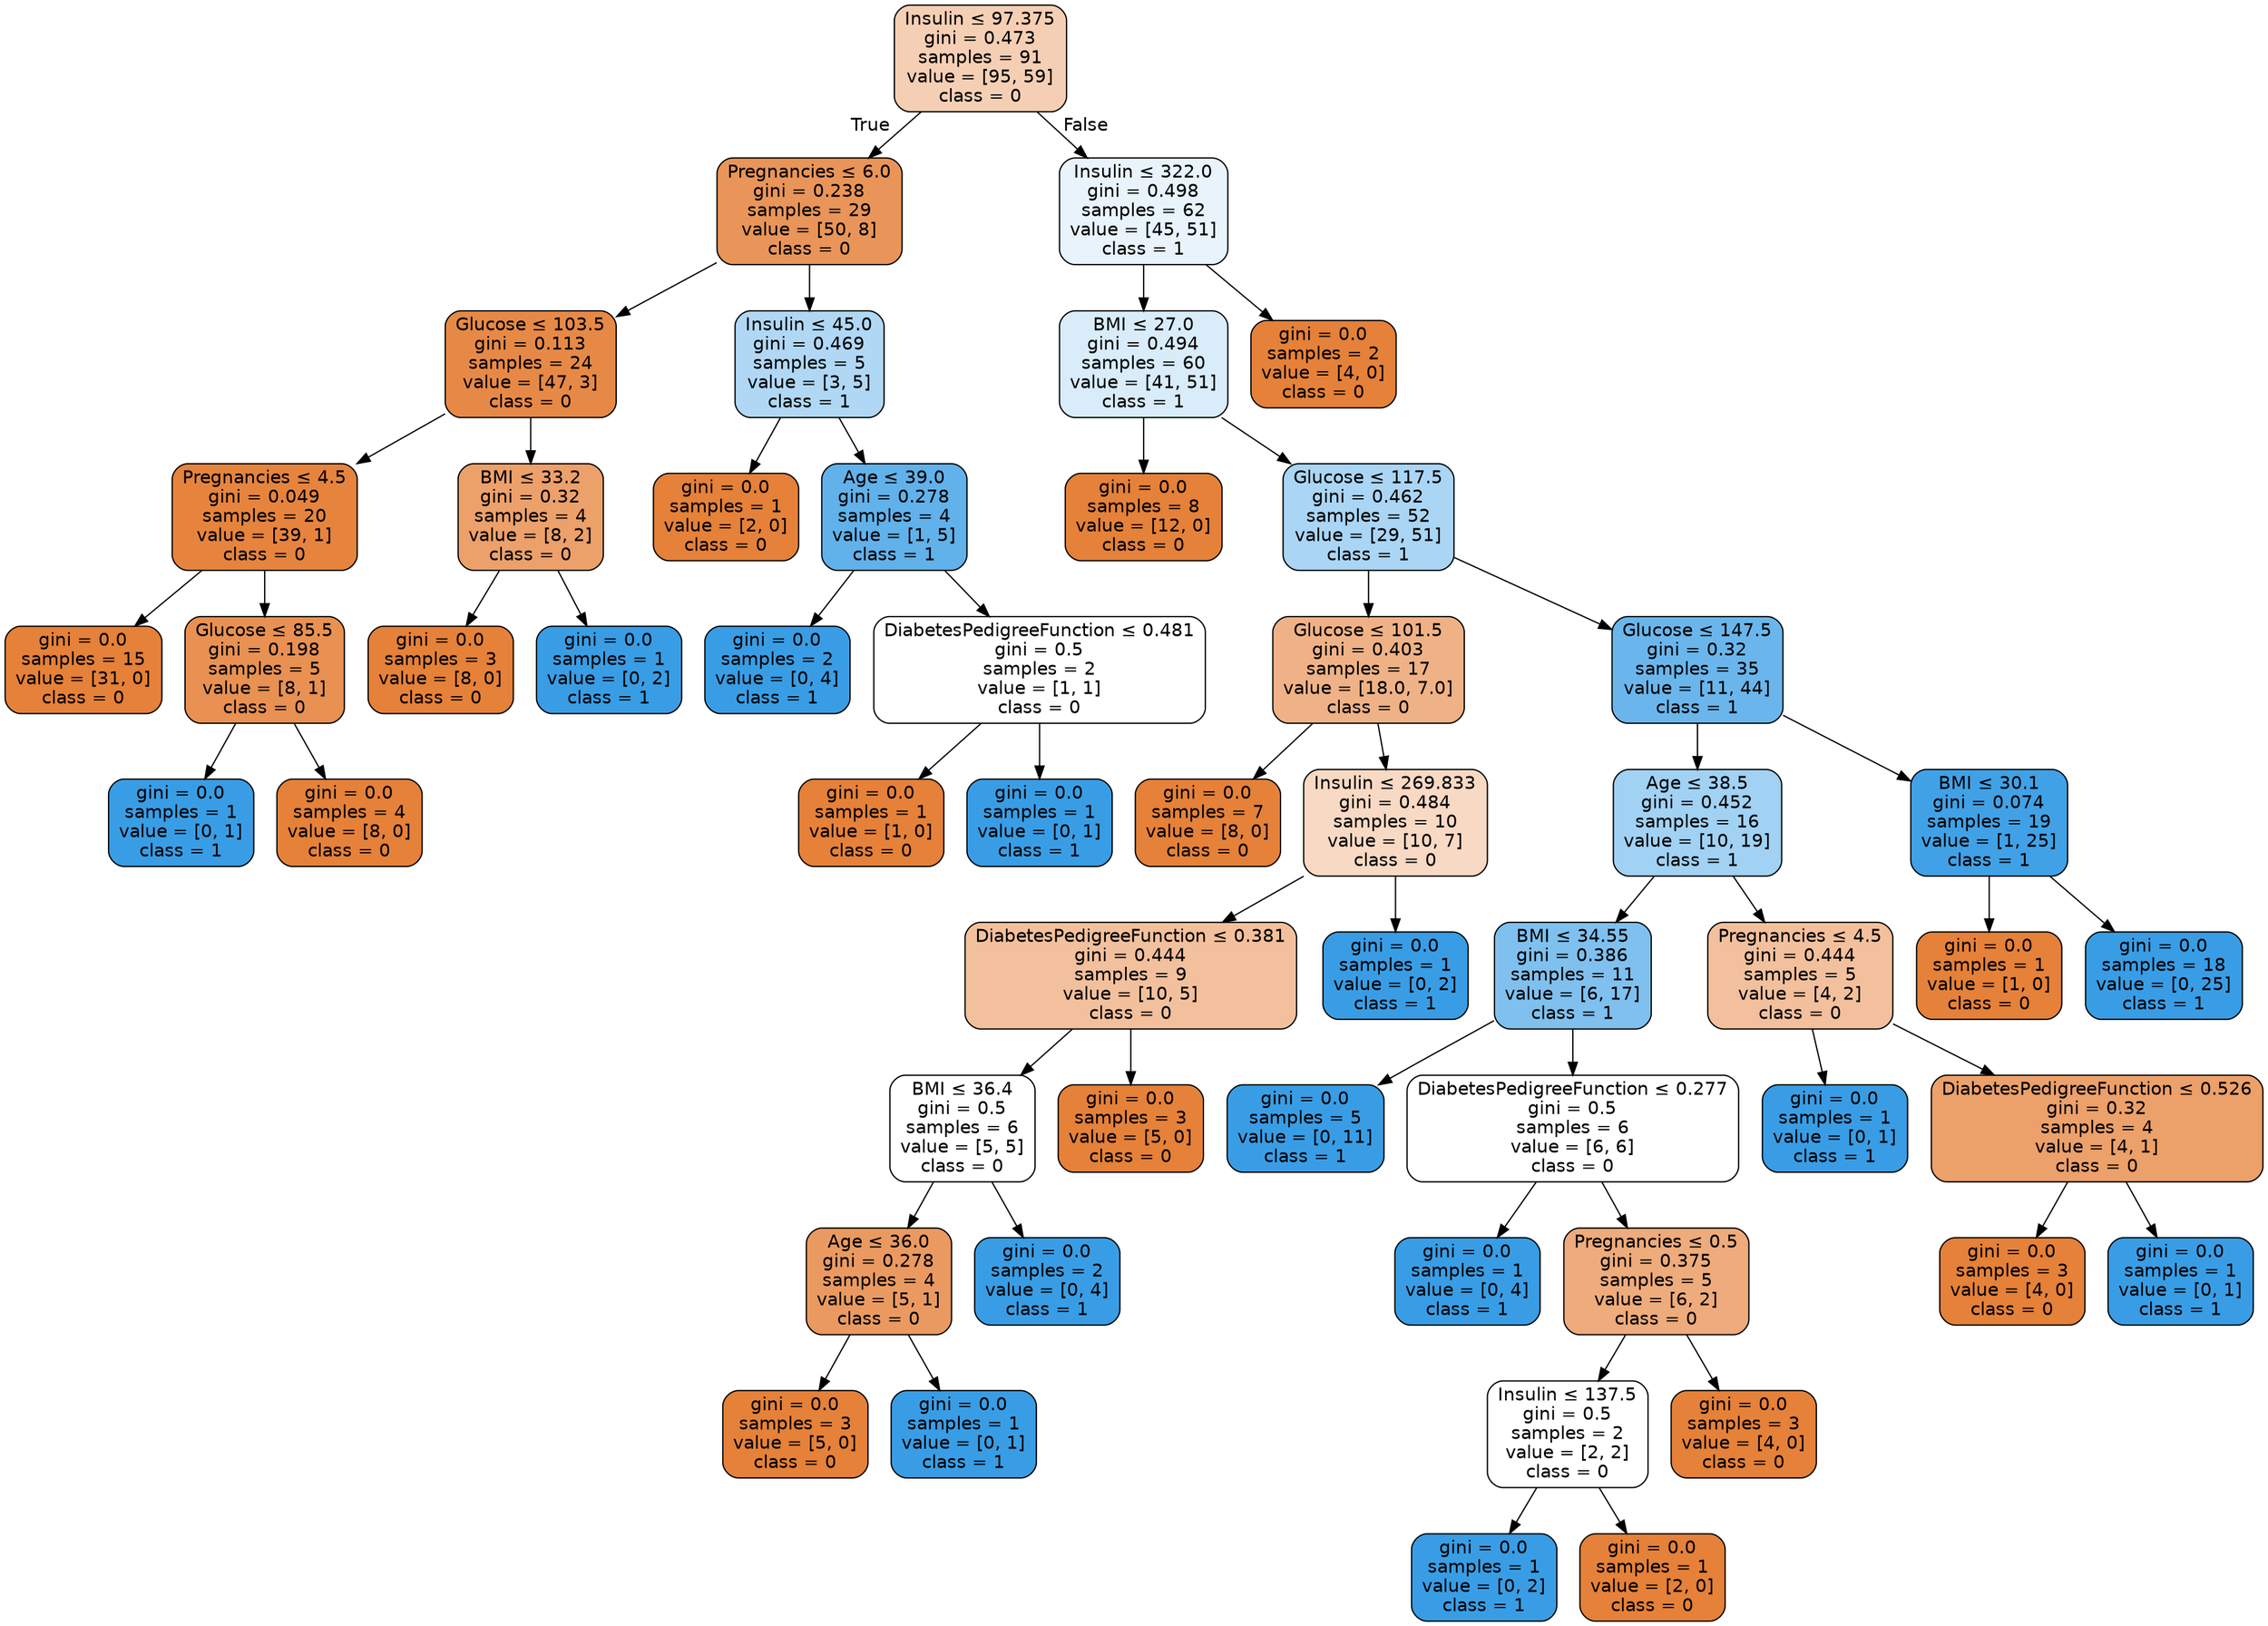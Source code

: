 digraph Tree {
node [shape=box, style="filled, rounded", color="black", fontname="helvetica"] ;
edge [fontname="helvetica"] ;
0 [label=<Insulin &le; 97.375<br/>gini = 0.473<br/>samples = 91<br/>value = [95, 59]<br/>class = 0>, fillcolor="#f5cfb4"] ;
1 [label=<Pregnancies &le; 6.0<br/>gini = 0.238<br/>samples = 29<br/>value = [50, 8]<br/>class = 0>, fillcolor="#e99559"] ;
0 -> 1 [labeldistance=2.5, labelangle=45, headlabel="True"] ;
2 [label=<Glucose &le; 103.5<br/>gini = 0.113<br/>samples = 24<br/>value = [47, 3]<br/>class = 0>, fillcolor="#e78946"] ;
1 -> 2 ;
3 [label=<Pregnancies &le; 4.5<br/>gini = 0.049<br/>samples = 20<br/>value = [39, 1]<br/>class = 0>, fillcolor="#e6843e"] ;
2 -> 3 ;
4 [label=<gini = 0.0<br/>samples = 15<br/>value = [31, 0]<br/>class = 0>, fillcolor="#e58139"] ;
3 -> 4 ;
5 [label=<Glucose &le; 85.5<br/>gini = 0.198<br/>samples = 5<br/>value = [8, 1]<br/>class = 0>, fillcolor="#e89152"] ;
3 -> 5 ;
6 [label=<gini = 0.0<br/>samples = 1<br/>value = [0, 1]<br/>class = 1>, fillcolor="#399de5"] ;
5 -> 6 ;
7 [label=<gini = 0.0<br/>samples = 4<br/>value = [8, 0]<br/>class = 0>, fillcolor="#e58139"] ;
5 -> 7 ;
8 [label=<BMI &le; 33.2<br/>gini = 0.32<br/>samples = 4<br/>value = [8, 2]<br/>class = 0>, fillcolor="#eca06a"] ;
2 -> 8 ;
9 [label=<gini = 0.0<br/>samples = 3<br/>value = [8, 0]<br/>class = 0>, fillcolor="#e58139"] ;
8 -> 9 ;
10 [label=<gini = 0.0<br/>samples = 1<br/>value = [0, 2]<br/>class = 1>, fillcolor="#399de5"] ;
8 -> 10 ;
11 [label=<Insulin &le; 45.0<br/>gini = 0.469<br/>samples = 5<br/>value = [3, 5]<br/>class = 1>, fillcolor="#b0d8f5"] ;
1 -> 11 ;
12 [label=<gini = 0.0<br/>samples = 1<br/>value = [2, 0]<br/>class = 0>, fillcolor="#e58139"] ;
11 -> 12 ;
13 [label=<Age &le; 39.0<br/>gini = 0.278<br/>samples = 4<br/>value = [1, 5]<br/>class = 1>, fillcolor="#61b1ea"] ;
11 -> 13 ;
14 [label=<gini = 0.0<br/>samples = 2<br/>value = [0, 4]<br/>class = 1>, fillcolor="#399de5"] ;
13 -> 14 ;
15 [label=<DiabetesPedigreeFunction &le; 0.481<br/>gini = 0.5<br/>samples = 2<br/>value = [1, 1]<br/>class = 0>, fillcolor="#ffffff"] ;
13 -> 15 ;
16 [label=<gini = 0.0<br/>samples = 1<br/>value = [1, 0]<br/>class = 0>, fillcolor="#e58139"] ;
15 -> 16 ;
17 [label=<gini = 0.0<br/>samples = 1<br/>value = [0, 1]<br/>class = 1>, fillcolor="#399de5"] ;
15 -> 17 ;
18 [label=<Insulin &le; 322.0<br/>gini = 0.498<br/>samples = 62<br/>value = [45, 51]<br/>class = 1>, fillcolor="#e8f3fc"] ;
0 -> 18 [labeldistance=2.5, labelangle=-45, headlabel="False"] ;
19 [label=<BMI &le; 27.0<br/>gini = 0.494<br/>samples = 60<br/>value = [41, 51]<br/>class = 1>, fillcolor="#d8ecfa"] ;
18 -> 19 ;
20 [label=<gini = 0.0<br/>samples = 8<br/>value = [12, 0]<br/>class = 0>, fillcolor="#e58139"] ;
19 -> 20 ;
21 [label=<Glucose &le; 117.5<br/>gini = 0.462<br/>samples = 52<br/>value = [29, 51]<br/>class = 1>, fillcolor="#aad5f4"] ;
19 -> 21 ;
22 [label=<Glucose &le; 101.5<br/>gini = 0.403<br/>samples = 17<br/>value = [18.0, 7.0]<br/>class = 0>, fillcolor="#efb286"] ;
21 -> 22 ;
23 [label=<gini = 0.0<br/>samples = 7<br/>value = [8, 0]<br/>class = 0>, fillcolor="#e58139"] ;
22 -> 23 ;
24 [label=<Insulin &le; 269.833<br/>gini = 0.484<br/>samples = 10<br/>value = [10, 7]<br/>class = 0>, fillcolor="#f7d9c4"] ;
22 -> 24 ;
25 [label=<DiabetesPedigreeFunction &le; 0.381<br/>gini = 0.444<br/>samples = 9<br/>value = [10, 5]<br/>class = 0>, fillcolor="#f2c09c"] ;
24 -> 25 ;
26 [label=<BMI &le; 36.4<br/>gini = 0.5<br/>samples = 6<br/>value = [5, 5]<br/>class = 0>, fillcolor="#ffffff"] ;
25 -> 26 ;
27 [label=<Age &le; 36.0<br/>gini = 0.278<br/>samples = 4<br/>value = [5, 1]<br/>class = 0>, fillcolor="#ea9a61"] ;
26 -> 27 ;
28 [label=<gini = 0.0<br/>samples = 3<br/>value = [5, 0]<br/>class = 0>, fillcolor="#e58139"] ;
27 -> 28 ;
29 [label=<gini = 0.0<br/>samples = 1<br/>value = [0, 1]<br/>class = 1>, fillcolor="#399de5"] ;
27 -> 29 ;
30 [label=<gini = 0.0<br/>samples = 2<br/>value = [0, 4]<br/>class = 1>, fillcolor="#399de5"] ;
26 -> 30 ;
31 [label=<gini = 0.0<br/>samples = 3<br/>value = [5, 0]<br/>class = 0>, fillcolor="#e58139"] ;
25 -> 31 ;
32 [label=<gini = 0.0<br/>samples = 1<br/>value = [0, 2]<br/>class = 1>, fillcolor="#399de5"] ;
24 -> 32 ;
33 [label=<Glucose &le; 147.5<br/>gini = 0.32<br/>samples = 35<br/>value = [11, 44]<br/>class = 1>, fillcolor="#6ab6ec"] ;
21 -> 33 ;
34 [label=<Age &le; 38.5<br/>gini = 0.452<br/>samples = 16<br/>value = [10, 19]<br/>class = 1>, fillcolor="#a1d1f3"] ;
33 -> 34 ;
35 [label=<BMI &le; 34.55<br/>gini = 0.386<br/>samples = 11<br/>value = [6, 17]<br/>class = 1>, fillcolor="#7fc0ee"] ;
34 -> 35 ;
36 [label=<gini = 0.0<br/>samples = 5<br/>value = [0, 11]<br/>class = 1>, fillcolor="#399de5"] ;
35 -> 36 ;
37 [label=<DiabetesPedigreeFunction &le; 0.277<br/>gini = 0.5<br/>samples = 6<br/>value = [6, 6]<br/>class = 0>, fillcolor="#ffffff"] ;
35 -> 37 ;
38 [label=<gini = 0.0<br/>samples = 1<br/>value = [0, 4]<br/>class = 1>, fillcolor="#399de5"] ;
37 -> 38 ;
39 [label=<Pregnancies &le; 0.5<br/>gini = 0.375<br/>samples = 5<br/>value = [6, 2]<br/>class = 0>, fillcolor="#eeab7b"] ;
37 -> 39 ;
40 [label=<Insulin &le; 137.5<br/>gini = 0.5<br/>samples = 2<br/>value = [2, 2]<br/>class = 0>, fillcolor="#ffffff"] ;
39 -> 40 ;
41 [label=<gini = 0.0<br/>samples = 1<br/>value = [0, 2]<br/>class = 1>, fillcolor="#399de5"] ;
40 -> 41 ;
42 [label=<gini = 0.0<br/>samples = 1<br/>value = [2, 0]<br/>class = 0>, fillcolor="#e58139"] ;
40 -> 42 ;
43 [label=<gini = 0.0<br/>samples = 3<br/>value = [4, 0]<br/>class = 0>, fillcolor="#e58139"] ;
39 -> 43 ;
44 [label=<Pregnancies &le; 4.5<br/>gini = 0.444<br/>samples = 5<br/>value = [4, 2]<br/>class = 0>, fillcolor="#f2c09c"] ;
34 -> 44 ;
45 [label=<gini = 0.0<br/>samples = 1<br/>value = [0, 1]<br/>class = 1>, fillcolor="#399de5"] ;
44 -> 45 ;
46 [label=<DiabetesPedigreeFunction &le; 0.526<br/>gini = 0.32<br/>samples = 4<br/>value = [4, 1]<br/>class = 0>, fillcolor="#eca06a"] ;
44 -> 46 ;
47 [label=<gini = 0.0<br/>samples = 3<br/>value = [4, 0]<br/>class = 0>, fillcolor="#e58139"] ;
46 -> 47 ;
48 [label=<gini = 0.0<br/>samples = 1<br/>value = [0, 1]<br/>class = 1>, fillcolor="#399de5"] ;
46 -> 48 ;
49 [label=<BMI &le; 30.1<br/>gini = 0.074<br/>samples = 19<br/>value = [1, 25]<br/>class = 1>, fillcolor="#41a1e6"] ;
33 -> 49 ;
50 [label=<gini = 0.0<br/>samples = 1<br/>value = [1, 0]<br/>class = 0>, fillcolor="#e58139"] ;
49 -> 50 ;
51 [label=<gini = 0.0<br/>samples = 18<br/>value = [0, 25]<br/>class = 1>, fillcolor="#399de5"] ;
49 -> 51 ;
52 [label=<gini = 0.0<br/>samples = 2<br/>value = [4, 0]<br/>class = 0>, fillcolor="#e58139"] ;
18 -> 52 ;
}